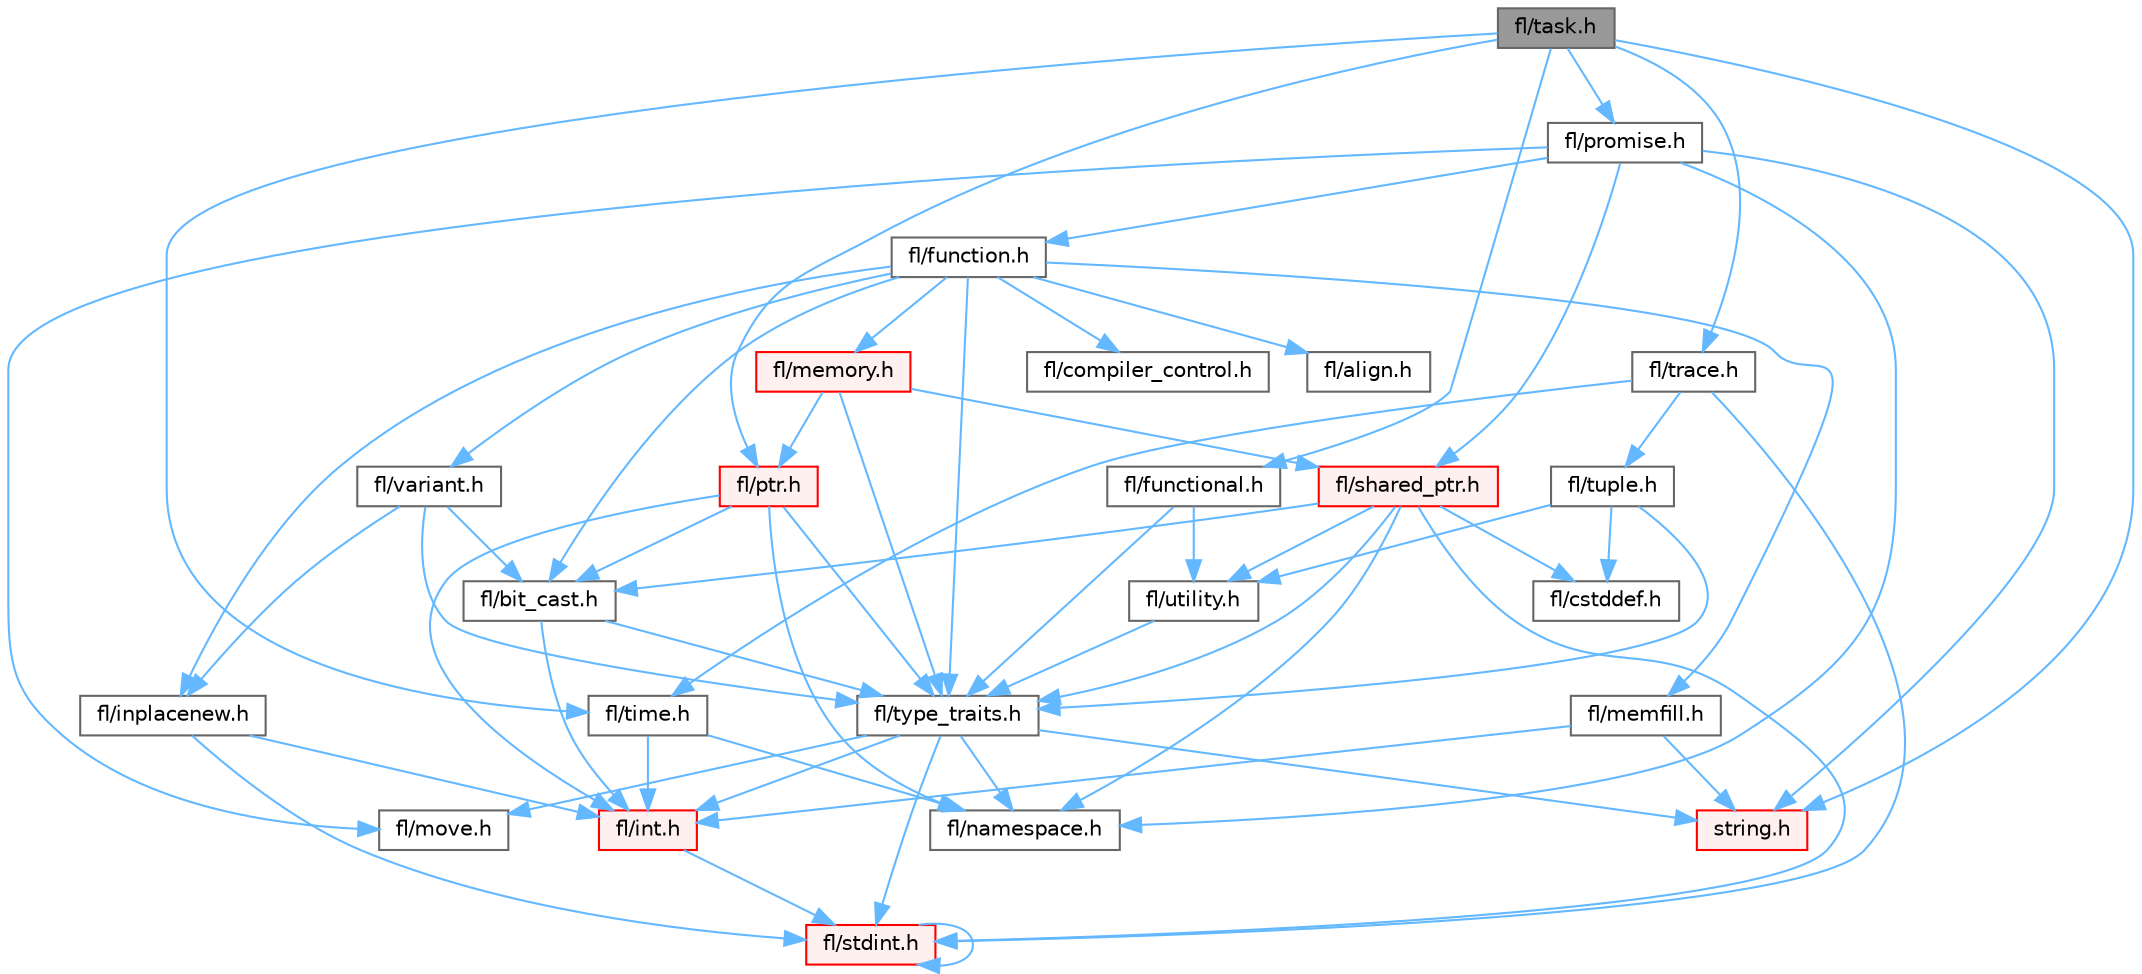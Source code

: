 digraph "fl/task.h"
{
 // INTERACTIVE_SVG=YES
 // LATEX_PDF_SIZE
  bgcolor="transparent";
  edge [fontname=Helvetica,fontsize=10,labelfontname=Helvetica,labelfontsize=10];
  node [fontname=Helvetica,fontsize=10,shape=box,height=0.2,width=0.4];
  Node1 [id="Node000001",label="fl/task.h",height=0.2,width=0.4,color="gray40", fillcolor="grey60", style="filled", fontcolor="black",tooltip=" "];
  Node1 -> Node2 [id="edge1_Node000001_Node000002",color="steelblue1",style="solid",tooltip=" "];
  Node2 [id="Node000002",label="fl/functional.h",height=0.2,width=0.4,color="grey40", fillcolor="white", style="filled",URL="$d8/dea/functional_8h.html",tooltip=" "];
  Node2 -> Node3 [id="edge2_Node000002_Node000003",color="steelblue1",style="solid",tooltip=" "];
  Node3 [id="Node000003",label="fl/type_traits.h",height=0.2,width=0.4,color="grey40", fillcolor="white", style="filled",URL="$df/d63/type__traits_8h.html",tooltip=" "];
  Node3 -> Node4 [id="edge3_Node000003_Node000004",color="steelblue1",style="solid",tooltip=" "];
  Node4 [id="Node000004",label="string.h",height=0.2,width=0.4,color="red", fillcolor="#FFF0F0", style="filled",URL="$da/d66/string_8h.html",tooltip=" "];
  Node3 -> Node7 [id="edge4_Node000003_Node000007",color="steelblue1",style="solid",tooltip=" "];
  Node7 [id="Node000007",label="fl/stdint.h",height=0.2,width=0.4,color="red", fillcolor="#FFF0F0", style="filled",URL="$df/dd8/stdint_8h.html",tooltip=" "];
  Node7 -> Node7 [id="edge5_Node000007_Node000007",color="steelblue1",style="solid",tooltip=" "];
  Node3 -> Node19 [id="edge6_Node000003_Node000019",color="steelblue1",style="solid",tooltip=" "];
  Node19 [id="Node000019",label="fl/namespace.h",height=0.2,width=0.4,color="grey40", fillcolor="white", style="filled",URL="$df/d2a/namespace_8h.html",tooltip="Implements the FastLED namespace macros."];
  Node3 -> Node18 [id="edge7_Node000003_Node000018",color="steelblue1",style="solid",tooltip=" "];
  Node18 [id="Node000018",label="fl/move.h",height=0.2,width=0.4,color="grey40", fillcolor="white", style="filled",URL="$d9/d83/move_8h.html",tooltip=" "];
  Node3 -> Node6 [id="edge8_Node000003_Node000006",color="steelblue1",style="solid",tooltip=" "];
  Node6 [id="Node000006",label="fl/int.h",height=0.2,width=0.4,color="red", fillcolor="#FFF0F0", style="filled",URL="$d3/d7e/int_8h.html",tooltip=" "];
  Node6 -> Node7 [id="edge9_Node000006_Node000007",color="steelblue1",style="solid",tooltip=" "];
  Node2 -> Node24 [id="edge10_Node000002_Node000024",color="steelblue1",style="solid",tooltip=" "];
  Node24 [id="Node000024",label="fl/utility.h",height=0.2,width=0.4,color="grey40", fillcolor="white", style="filled",URL="$d5/d47/utility_8h.html",tooltip=" "];
  Node24 -> Node3 [id="edge11_Node000024_Node000003",color="steelblue1",style="solid",tooltip=" "];
  Node1 -> Node4 [id="edge12_Node000001_Node000004",color="steelblue1",style="solid",tooltip=" "];
  Node1 -> Node51 [id="edge13_Node000001_Node000051",color="steelblue1",style="solid",tooltip=" "];
  Node51 [id="Node000051",label="fl/trace.h",height=0.2,width=0.4,color="grey40", fillcolor="white", style="filled",URL="$d1/d1b/trace_8h.html",tooltip=" "];
  Node51 -> Node52 [id="edge14_Node000051_Node000052",color="steelblue1",style="solid",tooltip=" "];
  Node52 [id="Node000052",label="fl/tuple.h",height=0.2,width=0.4,color="grey40", fillcolor="white", style="filled",URL="$d2/d20/tuple_8h.html",tooltip=" "];
  Node52 -> Node25 [id="edge15_Node000052_Node000025",color="steelblue1",style="solid",tooltip=" "];
  Node25 [id="Node000025",label="fl/cstddef.h",height=0.2,width=0.4,color="grey40", fillcolor="white", style="filled",URL="$d7/d84/cstddef_8h.html",tooltip=" "];
  Node52 -> Node24 [id="edge16_Node000052_Node000024",color="steelblue1",style="solid",tooltip=" "];
  Node52 -> Node3 [id="edge17_Node000052_Node000003",color="steelblue1",style="solid",tooltip=" "];
  Node51 -> Node53 [id="edge18_Node000051_Node000053",color="steelblue1",style="solid",tooltip=" "];
  Node53 [id="Node000053",label="fl/time.h",height=0.2,width=0.4,color="grey40", fillcolor="white", style="filled",URL="$dd/d9a/fl_2time_8h.html",tooltip="Universal timing functions for FastLED."];
  Node53 -> Node19 [id="edge19_Node000053_Node000019",color="steelblue1",style="solid",tooltip=" "];
  Node53 -> Node6 [id="edge20_Node000053_Node000006",color="steelblue1",style="solid",tooltip=" "];
  Node51 -> Node7 [id="edge21_Node000051_Node000007",color="steelblue1",style="solid",tooltip=" "];
  Node1 -> Node54 [id="edge22_Node000001_Node000054",color="steelblue1",style="solid",tooltip=" "];
  Node54 [id="Node000054",label="fl/promise.h",height=0.2,width=0.4,color="grey40", fillcolor="white", style="filled",URL="$d6/d17/promise_8h.html",tooltip="Promise-based fluent API for FastLED - standalone async primitives."];
  Node54 -> Node19 [id="edge23_Node000054_Node000019",color="steelblue1",style="solid",tooltip=" "];
  Node54 -> Node55 [id="edge24_Node000054_Node000055",color="steelblue1",style="solid",tooltip=" "];
  Node55 [id="Node000055",label="fl/function.h",height=0.2,width=0.4,color="grey40", fillcolor="white", style="filled",URL="$dd/d67/function_8h.html",tooltip=" "];
  Node55 -> Node20 [id="edge25_Node000055_Node000020",color="steelblue1",style="solid",tooltip=" "];
  Node20 [id="Node000020",label="fl/memory.h",height=0.2,width=0.4,color="red", fillcolor="#FFF0F0", style="filled",URL="$dc/d18/memory_8h.html",tooltip=" "];
  Node20 -> Node21 [id="edge26_Node000020_Node000021",color="steelblue1",style="solid",tooltip=" "];
  Node21 [id="Node000021",label="fl/ptr.h",height=0.2,width=0.4,color="red", fillcolor="#FFF0F0", style="filled",URL="$dd/d98/ptr_8h.html",tooltip=" "];
  Node21 -> Node19 [id="edge27_Node000021_Node000019",color="steelblue1",style="solid",tooltip=" "];
  Node21 -> Node3 [id="edge28_Node000021_Node000003",color="steelblue1",style="solid",tooltip=" "];
  Node21 -> Node34 [id="edge29_Node000021_Node000034",color="steelblue1",style="solid",tooltip=" "];
  Node34 [id="Node000034",label="fl/bit_cast.h",height=0.2,width=0.4,color="grey40", fillcolor="white", style="filled",URL="$df/d72/bit__cast_8h.html",tooltip=" "];
  Node34 -> Node3 [id="edge30_Node000034_Node000003",color="steelblue1",style="solid",tooltip=" "];
  Node34 -> Node6 [id="edge31_Node000034_Node000006",color="steelblue1",style="solid",tooltip=" "];
  Node21 -> Node6 [id="edge32_Node000021_Node000006",color="steelblue1",style="solid",tooltip=" "];
  Node20 -> Node41 [id="edge33_Node000020_Node000041",color="steelblue1",style="solid",tooltip=" "];
  Node41 [id="Node000041",label="fl/shared_ptr.h",height=0.2,width=0.4,color="red", fillcolor="#FFF0F0", style="filled",URL="$df/d6a/shared__ptr_8h.html",tooltip=" "];
  Node41 -> Node19 [id="edge34_Node000041_Node000019",color="steelblue1",style="solid",tooltip=" "];
  Node41 -> Node3 [id="edge35_Node000041_Node000003",color="steelblue1",style="solid",tooltip=" "];
  Node41 -> Node24 [id="edge36_Node000041_Node000024",color="steelblue1",style="solid",tooltip=" "];
  Node41 -> Node7 [id="edge37_Node000041_Node000007",color="steelblue1",style="solid",tooltip=" "];
  Node41 -> Node25 [id="edge38_Node000041_Node000025",color="steelblue1",style="solid",tooltip=" "];
  Node41 -> Node34 [id="edge39_Node000041_Node000034",color="steelblue1",style="solid",tooltip=" "];
  Node20 -> Node3 [id="edge40_Node000020_Node000003",color="steelblue1",style="solid",tooltip=" "];
  Node55 -> Node3 [id="edge41_Node000055_Node000003",color="steelblue1",style="solid",tooltip=" "];
  Node55 -> Node17 [id="edge42_Node000055_Node000017",color="steelblue1",style="solid",tooltip=" "];
  Node17 [id="Node000017",label="fl/compiler_control.h",height=0.2,width=0.4,color="grey40", fillcolor="white", style="filled",URL="$d4/d54/compiler__control_8h.html",tooltip=" "];
  Node55 -> Node37 [id="edge43_Node000055_Node000037",color="steelblue1",style="solid",tooltip=" "];
  Node37 [id="Node000037",label="fl/variant.h",height=0.2,width=0.4,color="grey40", fillcolor="white", style="filled",URL="$d6/d10/variant_8h.html",tooltip=" "];
  Node37 -> Node31 [id="edge44_Node000037_Node000031",color="steelblue1",style="solid",tooltip=" "];
  Node31 [id="Node000031",label="fl/inplacenew.h",height=0.2,width=0.4,color="grey40", fillcolor="white", style="filled",URL="$db/d36/inplacenew_8h.html",tooltip=" "];
  Node31 -> Node7 [id="edge45_Node000031_Node000007",color="steelblue1",style="solid",tooltip=" "];
  Node31 -> Node6 [id="edge46_Node000031_Node000006",color="steelblue1",style="solid",tooltip=" "];
  Node37 -> Node3 [id="edge47_Node000037_Node000003",color="steelblue1",style="solid",tooltip=" "];
  Node37 -> Node34 [id="edge48_Node000037_Node000034",color="steelblue1",style="solid",tooltip=" "];
  Node55 -> Node32 [id="edge49_Node000055_Node000032",color="steelblue1",style="solid",tooltip=" "];
  Node32 [id="Node000032",label="fl/memfill.h",height=0.2,width=0.4,color="grey40", fillcolor="white", style="filled",URL="$d0/dda/memfill_8h.html",tooltip=" "];
  Node32 -> Node4 [id="edge50_Node000032_Node000004",color="steelblue1",style="solid",tooltip=" "];
  Node32 -> Node6 [id="edge51_Node000032_Node000006",color="steelblue1",style="solid",tooltip=" "];
  Node55 -> Node31 [id="edge52_Node000055_Node000031",color="steelblue1",style="solid",tooltip=" "];
  Node55 -> Node34 [id="edge53_Node000055_Node000034",color="steelblue1",style="solid",tooltip=" "];
  Node55 -> Node44 [id="edge54_Node000055_Node000044",color="steelblue1",style="solid",tooltip=" "];
  Node44 [id="Node000044",label="fl/align.h",height=0.2,width=0.4,color="grey40", fillcolor="white", style="filled",URL="$d1/ddf/align_8h.html",tooltip=" "];
  Node54 -> Node4 [id="edge55_Node000054_Node000004",color="steelblue1",style="solid",tooltip=" "];
  Node54 -> Node41 [id="edge56_Node000054_Node000041",color="steelblue1",style="solid",tooltip=" "];
  Node54 -> Node18 [id="edge57_Node000054_Node000018",color="steelblue1",style="solid",tooltip=" "];
  Node1 -> Node53 [id="edge58_Node000001_Node000053",color="steelblue1",style="solid",tooltip=" "];
  Node1 -> Node21 [id="edge59_Node000001_Node000021",color="steelblue1",style="solid",tooltip=" "];
}
